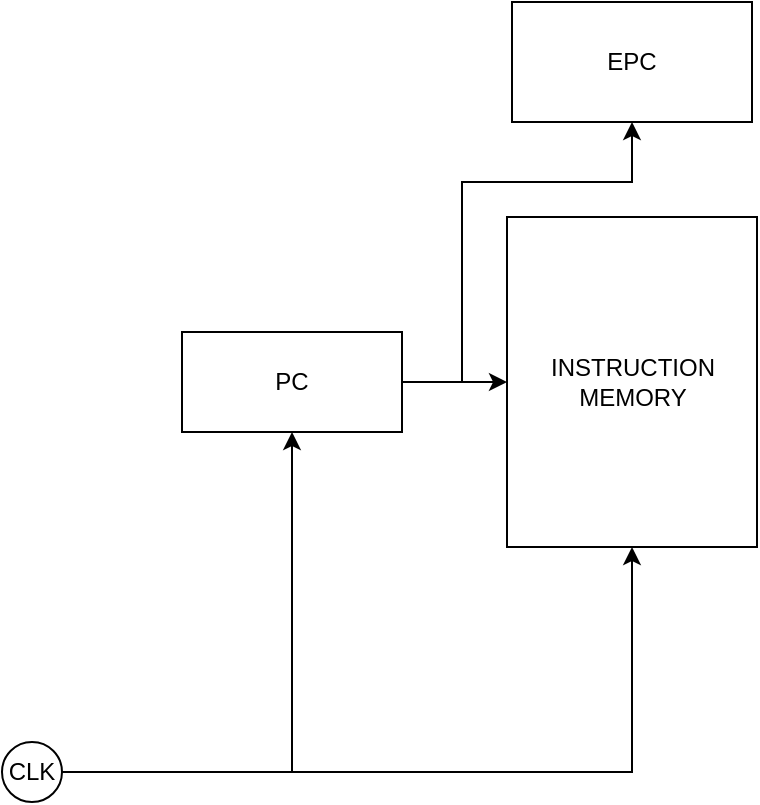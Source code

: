 <mxfile version="10.7.5" type="github"><diagram id="E_PGC8ikLrtpTTjUDTau" name="Page-1"><mxGraphModel dx="948" dy="541" grid="1" gridSize="10" guides="1" tooltips="1" connect="1" arrows="1" fold="1" page="1" pageScale="1" pageWidth="850" pageHeight="1100" math="0" shadow="0"><root><mxCell id="0"/><mxCell id="1" parent="0"/><mxCell id="EBgWATqBMwc3oVEpxPqy-2" value="" style="edgeStyle=orthogonalEdgeStyle;rounded=0;orthogonalLoop=1;jettySize=auto;html=1;" edge="1" parent="1" source="Q5qYXPWBDSSwwiLCJ_TW-1" target="EBgWATqBMwc3oVEpxPqy-1"><mxGeometry relative="1" as="geometry"/></mxCell><mxCell id="EBgWATqBMwc3oVEpxPqy-14" style="edgeStyle=orthogonalEdgeStyle;rounded=0;orthogonalLoop=1;jettySize=auto;html=1;entryX=0.5;entryY=1;entryDx=0;entryDy=0;" edge="1" parent="1" source="Q5qYXPWBDSSwwiLCJ_TW-1" target="EBgWATqBMwc3oVEpxPqy-13"><mxGeometry relative="1" as="geometry"><Array as="points"><mxPoint x="250" y="330"/><mxPoint x="250" y="230"/><mxPoint x="335" y="230"/></Array></mxGeometry></mxCell><mxCell id="Q5qYXPWBDSSwwiLCJ_TW-1" value="PC" style="rounded=0;whiteSpace=wrap;html=1;" parent="1" vertex="1"><mxGeometry x="110" y="305" width="110" height="50" as="geometry"/></mxCell><mxCell id="EBgWATqBMwc3oVEpxPqy-1" value="INSTRUCTION MEMORY" style="rounded=0;whiteSpace=wrap;html=1;direction=south;" vertex="1" parent="1"><mxGeometry x="272.5" y="247.5" width="125" height="165" as="geometry"/></mxCell><mxCell id="EBgWATqBMwc3oVEpxPqy-10" style="edgeStyle=orthogonalEdgeStyle;rounded=0;orthogonalLoop=1;jettySize=auto;html=1;entryX=0.5;entryY=1;entryDx=0;entryDy=0;" edge="1" parent="1" source="EBgWATqBMwc3oVEpxPqy-3" target="Q5qYXPWBDSSwwiLCJ_TW-1"><mxGeometry relative="1" as="geometry"/></mxCell><mxCell id="EBgWATqBMwc3oVEpxPqy-12" style="edgeStyle=orthogonalEdgeStyle;rounded=0;orthogonalLoop=1;jettySize=auto;html=1;entryX=1;entryY=0.5;entryDx=0;entryDy=0;" edge="1" parent="1" source="EBgWATqBMwc3oVEpxPqy-3" target="EBgWATqBMwc3oVEpxPqy-1"><mxGeometry relative="1" as="geometry"/></mxCell><mxCell id="EBgWATqBMwc3oVEpxPqy-3" value="CLK" style="ellipse;whiteSpace=wrap;html=1;aspect=fixed;" vertex="1" parent="1"><mxGeometry x="20" y="510" width="30" height="30" as="geometry"/></mxCell><mxCell id="EBgWATqBMwc3oVEpxPqy-13" value="EPC" style="rounded=0;whiteSpace=wrap;html=1;" vertex="1" parent="1"><mxGeometry x="275" y="140" width="120" height="60" as="geometry"/></mxCell></root></mxGraphModel></diagram></mxfile>
